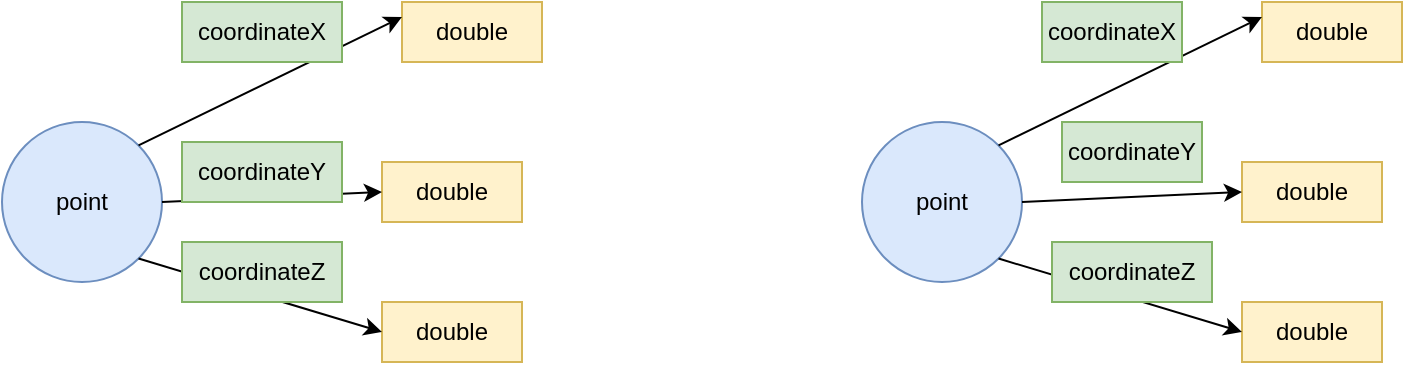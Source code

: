 <mxfile version="17.2.4" type="device"><diagram id="rj32cAU1Q6_Cesfy3RHF" name="Page-1"><mxGraphModel dx="1422" dy="857" grid="1" gridSize="10" guides="1" tooltips="1" connect="1" arrows="1" fold="1" page="1" pageScale="1" pageWidth="850" pageHeight="1100" math="0" shadow="0"><root><mxCell id="0"/><mxCell id="1" parent="0"/><mxCell id="xbJlkxB7pKaJKdTgM9SZ-1" value="point" style="ellipse;whiteSpace=wrap;html=1;direction=south;fillColor=#dae8fc;strokeColor=#6c8ebf;" vertex="1" parent="1"><mxGeometry x="30" y="160" width="80" height="80" as="geometry"/></mxCell><mxCell id="xbJlkxB7pKaJKdTgM9SZ-2" value="double" style="rounded=0;whiteSpace=wrap;html=1;fillColor=#fff2cc;strokeColor=#d6b656;" vertex="1" parent="1"><mxGeometry x="230" y="100" width="70" height="30" as="geometry"/></mxCell><mxCell id="xbJlkxB7pKaJKdTgM9SZ-3" value="double" style="rounded=0;whiteSpace=wrap;html=1;fillColor=#fff2cc;strokeColor=#d6b656;" vertex="1" parent="1"><mxGeometry x="220" y="180" width="70" height="30" as="geometry"/></mxCell><mxCell id="xbJlkxB7pKaJKdTgM9SZ-4" value="double" style="rounded=0;whiteSpace=wrap;html=1;fillColor=#fff2cc;strokeColor=#d6b656;" vertex="1" parent="1"><mxGeometry x="220" y="250" width="70" height="30" as="geometry"/></mxCell><mxCell id="xbJlkxB7pKaJKdTgM9SZ-5" value="" style="endArrow=classic;html=1;rounded=0;exitX=0;exitY=0;exitDx=0;exitDy=0;entryX=0;entryY=0.25;entryDx=0;entryDy=0;" edge="1" parent="1" source="xbJlkxB7pKaJKdTgM9SZ-1" target="xbJlkxB7pKaJKdTgM9SZ-2"><mxGeometry width="50" height="50" relative="1" as="geometry"><mxPoint x="140" y="180" as="sourcePoint"/><mxPoint x="190" y="130" as="targetPoint"/></mxGeometry></mxCell><mxCell id="xbJlkxB7pKaJKdTgM9SZ-6" value="" style="endArrow=classic;html=1;rounded=0;exitX=0.5;exitY=0;exitDx=0;exitDy=0;entryX=0;entryY=0.5;entryDx=0;entryDy=0;" edge="1" parent="1" source="xbJlkxB7pKaJKdTgM9SZ-1" target="xbJlkxB7pKaJKdTgM9SZ-3"><mxGeometry width="50" height="50" relative="1" as="geometry"><mxPoint x="108.284" y="181.716" as="sourcePoint"/><mxPoint x="270" y="147.5" as="targetPoint"/></mxGeometry></mxCell><mxCell id="xbJlkxB7pKaJKdTgM9SZ-7" value="" style="endArrow=classic;html=1;rounded=0;exitX=1;exitY=0;exitDx=0;exitDy=0;entryX=0;entryY=0.5;entryDx=0;entryDy=0;" edge="1" parent="1" source="xbJlkxB7pKaJKdTgM9SZ-1" target="xbJlkxB7pKaJKdTgM9SZ-4"><mxGeometry width="50" height="50" relative="1" as="geometry"><mxPoint x="120" y="210" as="sourcePoint"/><mxPoint x="270" y="195" as="targetPoint"/></mxGeometry></mxCell><mxCell id="xbJlkxB7pKaJKdTgM9SZ-8" value="coordinateX" style="text;html=1;strokeColor=#82b366;fillColor=#d5e8d4;align=center;verticalAlign=middle;whiteSpace=wrap;rounded=0;" vertex="1" parent="1"><mxGeometry x="120" y="100" width="80" height="30" as="geometry"/></mxCell><mxCell id="xbJlkxB7pKaJKdTgM9SZ-10" value="coordinateY" style="text;html=1;strokeColor=#82b366;fillColor=#d5e8d4;align=center;verticalAlign=middle;whiteSpace=wrap;rounded=0;" vertex="1" parent="1"><mxGeometry x="120" y="170" width="80" height="30" as="geometry"/></mxCell><mxCell id="xbJlkxB7pKaJKdTgM9SZ-11" value="coordinateZ" style="text;html=1;strokeColor=#82b366;fillColor=#d5e8d4;align=center;verticalAlign=middle;whiteSpace=wrap;rounded=0;" vertex="1" parent="1"><mxGeometry x="120" y="220" width="80" height="30" as="geometry"/></mxCell><mxCell id="xbJlkxB7pKaJKdTgM9SZ-13" value="point" style="ellipse;whiteSpace=wrap;html=1;direction=south;fillColor=#dae8fc;strokeColor=#6c8ebf;" vertex="1" parent="1"><mxGeometry x="460" y="160" width="80" height="80" as="geometry"/></mxCell><mxCell id="xbJlkxB7pKaJKdTgM9SZ-14" value="double" style="rounded=0;whiteSpace=wrap;html=1;fillColor=#fff2cc;strokeColor=#d6b656;" vertex="1" parent="1"><mxGeometry x="660" y="100" width="70" height="30" as="geometry"/></mxCell><mxCell id="xbJlkxB7pKaJKdTgM9SZ-15" value="double" style="rounded=0;whiteSpace=wrap;html=1;fillColor=#fff2cc;strokeColor=#d6b656;" vertex="1" parent="1"><mxGeometry x="650" y="180" width="70" height="30" as="geometry"/></mxCell><mxCell id="xbJlkxB7pKaJKdTgM9SZ-16" value="double" style="rounded=0;whiteSpace=wrap;html=1;fillColor=#fff2cc;strokeColor=#d6b656;" vertex="1" parent="1"><mxGeometry x="650" y="250" width="70" height="30" as="geometry"/></mxCell><mxCell id="xbJlkxB7pKaJKdTgM9SZ-17" value="" style="endArrow=classic;html=1;rounded=0;exitX=0;exitY=0;exitDx=0;exitDy=0;entryX=0;entryY=0.25;entryDx=0;entryDy=0;" edge="1" parent="1" source="xbJlkxB7pKaJKdTgM9SZ-13" target="xbJlkxB7pKaJKdTgM9SZ-14"><mxGeometry width="50" height="50" relative="1" as="geometry"><mxPoint x="570" y="180" as="sourcePoint"/><mxPoint x="620" y="130" as="targetPoint"/></mxGeometry></mxCell><mxCell id="xbJlkxB7pKaJKdTgM9SZ-18" value="" style="endArrow=classic;html=1;rounded=0;exitX=0.5;exitY=0;exitDx=0;exitDy=0;entryX=0;entryY=0.5;entryDx=0;entryDy=0;" edge="1" parent="1" source="xbJlkxB7pKaJKdTgM9SZ-13" target="xbJlkxB7pKaJKdTgM9SZ-15"><mxGeometry width="50" height="50" relative="1" as="geometry"><mxPoint x="538.284" y="181.716" as="sourcePoint"/><mxPoint x="700" y="147.5" as="targetPoint"/></mxGeometry></mxCell><mxCell id="xbJlkxB7pKaJKdTgM9SZ-19" value="" style="endArrow=classic;html=1;rounded=0;exitX=1;exitY=0;exitDx=0;exitDy=0;entryX=0;entryY=0.5;entryDx=0;entryDy=0;" edge="1" parent="1" source="xbJlkxB7pKaJKdTgM9SZ-13" target="xbJlkxB7pKaJKdTgM9SZ-16"><mxGeometry width="50" height="50" relative="1" as="geometry"><mxPoint x="550" y="210" as="sourcePoint"/><mxPoint x="700" y="195" as="targetPoint"/></mxGeometry></mxCell><mxCell id="xbJlkxB7pKaJKdTgM9SZ-20" value="coordinateX" style="text;html=1;strokeColor=#82b366;fillColor=#d5e8d4;align=center;verticalAlign=middle;whiteSpace=wrap;rounded=0;" vertex="1" parent="1"><mxGeometry x="550" y="100" width="70" height="30" as="geometry"/></mxCell><mxCell id="xbJlkxB7pKaJKdTgM9SZ-21" value="coordinateY" style="text;html=1;strokeColor=#82b366;fillColor=#d5e8d4;align=center;verticalAlign=middle;whiteSpace=wrap;rounded=0;" vertex="1" parent="1"><mxGeometry x="560" y="160" width="70" height="30" as="geometry"/></mxCell><mxCell id="xbJlkxB7pKaJKdTgM9SZ-22" value="coordinateZ" style="text;html=1;strokeColor=#82b366;fillColor=#d5e8d4;align=center;verticalAlign=middle;whiteSpace=wrap;rounded=0;" vertex="1" parent="1"><mxGeometry x="555" y="220" width="80" height="30" as="geometry"/></mxCell></root></mxGraphModel></diagram></mxfile>